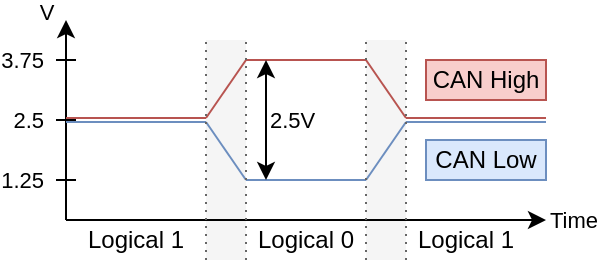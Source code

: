 <mxfile version="28.1.2">
  <diagram name="Page-1" id="Ps_G5mctfiVRrwMJfwCY">
    <mxGraphModel dx="609" dy="386" grid="1" gridSize="10" guides="1" tooltips="1" connect="1" arrows="1" fold="1" page="1" pageScale="1" pageWidth="850" pageHeight="1100" math="0" shadow="0">
      <root>
        <mxCell id="0" />
        <mxCell id="1" parent="0" />
        <mxCell id="pWbaVmhl9ET9ZZC19gLA-33" value="" style="rounded=0;whiteSpace=wrap;html=1;strokeColor=none;fillColor=#f5f5f5;fontColor=#333333;" vertex="1" parent="1">
          <mxGeometry x="430" y="390" width="20" height="110" as="geometry" />
        </mxCell>
        <mxCell id="pWbaVmhl9ET9ZZC19gLA-32" value="" style="rounded=0;whiteSpace=wrap;html=1;strokeColor=none;fillColor=#f5f5f5;fontColor=#333333;" vertex="1" parent="1">
          <mxGeometry x="350" y="390" width="20" height="110" as="geometry" />
        </mxCell>
        <mxCell id="pWbaVmhl9ET9ZZC19gLA-1" value="" style="endArrow=classic;html=1;rounded=0;" edge="1" parent="1">
          <mxGeometry width="50" height="50" relative="1" as="geometry">
            <mxPoint x="280" y="480" as="sourcePoint" />
            <mxPoint x="520" y="480" as="targetPoint" />
          </mxGeometry>
        </mxCell>
        <mxCell id="pWbaVmhl9ET9ZZC19gLA-4" value="Time" style="edgeLabel;html=1;align=left;verticalAlign=middle;resizable=0;points=[];" vertex="1" connectable="0" parent="pWbaVmhl9ET9ZZC19gLA-1">
          <mxGeometry x="0.568" y="2" relative="1" as="geometry">
            <mxPoint x="52" y="2" as="offset" />
          </mxGeometry>
        </mxCell>
        <mxCell id="pWbaVmhl9ET9ZZC19gLA-2" value="" style="endArrow=classic;html=1;rounded=0;jumpStyle=none;" edge="1" parent="1">
          <mxGeometry width="50" height="50" relative="1" as="geometry">
            <mxPoint x="280" y="480" as="sourcePoint" />
            <mxPoint x="280" y="380" as="targetPoint" />
          </mxGeometry>
        </mxCell>
        <mxCell id="pWbaVmhl9ET9ZZC19gLA-3" value="V" style="edgeLabel;html=1;align=center;verticalAlign=middle;resizable=0;points=[];" vertex="1" connectable="0" parent="pWbaVmhl9ET9ZZC19gLA-2">
          <mxGeometry x="0.563" y="-1" relative="1" as="geometry">
            <mxPoint x="-11" y="-26" as="offset" />
          </mxGeometry>
        </mxCell>
        <mxCell id="pWbaVmhl9ET9ZZC19gLA-6" value="3.75" style="endArrow=none;html=1;rounded=0;align=right;" edge="1" parent="1">
          <mxGeometry x="-1" y="-5" width="50" height="50" relative="1" as="geometry">
            <mxPoint x="275" y="400" as="sourcePoint" />
            <mxPoint x="285" y="400" as="targetPoint" />
            <mxPoint x="-5" y="-5" as="offset" />
          </mxGeometry>
        </mxCell>
        <mxCell id="pWbaVmhl9ET9ZZC19gLA-8" value="2.5" style="endArrow=none;html=1;rounded=0;align=right;" edge="1" parent="1">
          <mxGeometry x="-1" y="-5" width="50" height="50" relative="1" as="geometry">
            <mxPoint x="275" y="430" as="sourcePoint" />
            <mxPoint x="285" y="430" as="targetPoint" />
            <Array as="points">
              <mxPoint x="280" y="430" />
            </Array>
            <mxPoint x="-5" y="-5" as="offset" />
          </mxGeometry>
        </mxCell>
        <mxCell id="pWbaVmhl9ET9ZZC19gLA-9" value="1.25" style="endArrow=none;html=1;rounded=0;align=right;" edge="1" parent="1">
          <mxGeometry x="-1" y="-5" width="50" height="50" relative="1" as="geometry">
            <mxPoint x="275" y="460" as="sourcePoint" />
            <mxPoint x="285" y="460" as="targetPoint" />
            <mxPoint x="-5" y="-5" as="offset" />
          </mxGeometry>
        </mxCell>
        <mxCell id="pWbaVmhl9ET9ZZC19gLA-10" value="" style="endArrow=none;html=1;rounded=0;fillColor=#dae8fc;strokeColor=#6c8ebf;" edge="1" parent="1">
          <mxGeometry width="50" height="50" relative="1" as="geometry">
            <mxPoint x="280" y="431" as="sourcePoint" />
            <mxPoint x="350" y="431" as="targetPoint" />
          </mxGeometry>
        </mxCell>
        <mxCell id="pWbaVmhl9ET9ZZC19gLA-11" value="" style="endArrow=none;html=1;rounded=0;fillColor=#dae8fc;strokeColor=#6c8ebf;" edge="1" parent="1">
          <mxGeometry width="50" height="50" relative="1" as="geometry">
            <mxPoint x="350" y="431" as="sourcePoint" />
            <mxPoint x="370" y="460" as="targetPoint" />
          </mxGeometry>
        </mxCell>
        <mxCell id="pWbaVmhl9ET9ZZC19gLA-12" value="" style="endArrow=none;html=1;rounded=0;fillColor=#dae8fc;strokeColor=#6c8ebf;" edge="1" parent="1">
          <mxGeometry width="50" height="50" relative="1" as="geometry">
            <mxPoint x="370" y="460" as="sourcePoint" />
            <mxPoint x="430" y="460" as="targetPoint" />
          </mxGeometry>
        </mxCell>
        <mxCell id="pWbaVmhl9ET9ZZC19gLA-16" value="" style="endArrow=none;html=1;rounded=0;fillColor=#dae8fc;strokeColor=#6c8ebf;" edge="1" parent="1">
          <mxGeometry width="50" height="50" relative="1" as="geometry">
            <mxPoint x="430" y="460" as="sourcePoint" />
            <mxPoint x="450" y="431" as="targetPoint" />
          </mxGeometry>
        </mxCell>
        <mxCell id="pWbaVmhl9ET9ZZC19gLA-17" value="" style="endArrow=none;html=1;rounded=0;fillColor=#dae8fc;strokeColor=#6c8ebf;" edge="1" parent="1">
          <mxGeometry width="50" height="50" relative="1" as="geometry">
            <mxPoint x="450" y="431" as="sourcePoint" />
            <mxPoint x="520" y="431" as="targetPoint" />
          </mxGeometry>
        </mxCell>
        <mxCell id="pWbaVmhl9ET9ZZC19gLA-18" value="" style="endArrow=none;html=1;rounded=0;fillColor=#f8cecc;strokeColor=#b85450;" edge="1" parent="1">
          <mxGeometry width="50" height="50" relative="1" as="geometry">
            <mxPoint x="350" y="429" as="sourcePoint" />
            <mxPoint x="370" y="400" as="targetPoint" />
          </mxGeometry>
        </mxCell>
        <mxCell id="pWbaVmhl9ET9ZZC19gLA-19" value="" style="endArrow=none;html=1;rounded=0;fillColor=#f8cecc;strokeColor=#b85450;" edge="1" parent="1">
          <mxGeometry width="50" height="50" relative="1" as="geometry">
            <mxPoint x="370" y="400" as="sourcePoint" />
            <mxPoint x="430" y="400" as="targetPoint" />
          </mxGeometry>
        </mxCell>
        <mxCell id="pWbaVmhl9ET9ZZC19gLA-20" value="" style="endArrow=none;html=1;rounded=0;fillColor=#f8cecc;strokeColor=#b85450;" edge="1" parent="1">
          <mxGeometry width="50" height="50" relative="1" as="geometry">
            <mxPoint x="430" y="400" as="sourcePoint" />
            <mxPoint x="450" y="429" as="targetPoint" />
          </mxGeometry>
        </mxCell>
        <mxCell id="pWbaVmhl9ET9ZZC19gLA-21" value="" style="endArrow=none;html=1;rounded=0;fillColor=#f8cecc;strokeColor=#b85450;" edge="1" parent="1">
          <mxGeometry width="50" height="50" relative="1" as="geometry">
            <mxPoint x="450" y="429" as="sourcePoint" />
            <mxPoint x="520" y="429" as="targetPoint" />
          </mxGeometry>
        </mxCell>
        <mxCell id="pWbaVmhl9ET9ZZC19gLA-22" value="" style="endArrow=none;html=1;rounded=0;fillColor=#f8cecc;strokeColor=#b85450;" edge="1" parent="1">
          <mxGeometry width="50" height="50" relative="1" as="geometry">
            <mxPoint x="280" y="429" as="sourcePoint" />
            <mxPoint x="350" y="429" as="targetPoint" />
          </mxGeometry>
        </mxCell>
        <mxCell id="pWbaVmhl9ET9ZZC19gLA-24" value="CAN High" style="rounded=0;whiteSpace=wrap;html=1;fillColor=#f8cecc;strokeColor=#b85450;" vertex="1" parent="1">
          <mxGeometry x="460" y="400" width="60" height="20" as="geometry" />
        </mxCell>
        <mxCell id="pWbaVmhl9ET9ZZC19gLA-26" value="CAN Low" style="rounded=0;whiteSpace=wrap;html=1;fillColor=#dae8fc;strokeColor=#6c8ebf;" vertex="1" parent="1">
          <mxGeometry x="460" y="440" width="60" height="20" as="geometry" />
        </mxCell>
        <mxCell id="pWbaVmhl9ET9ZZC19gLA-27" value="2.5V" style="endArrow=classic;startArrow=classic;html=1;rounded=0;align=left;" edge="1" parent="1">
          <mxGeometry width="50" height="50" relative="1" as="geometry">
            <mxPoint x="380" y="460" as="sourcePoint" />
            <mxPoint x="380" y="400" as="targetPoint" />
            <mxPoint as="offset" />
          </mxGeometry>
        </mxCell>
        <mxCell id="pWbaVmhl9ET9ZZC19gLA-28" value="" style="endArrow=none;dashed=1;html=1;dashPattern=1 3;strokeWidth=1;rounded=0;fillColor=#f5f5f5;strokeColor=#666666;" edge="1" parent="1">
          <mxGeometry width="50" height="50" relative="1" as="geometry">
            <mxPoint x="350" y="500" as="sourcePoint" />
            <mxPoint x="350" y="390" as="targetPoint" />
          </mxGeometry>
        </mxCell>
        <mxCell id="pWbaVmhl9ET9ZZC19gLA-29" value="" style="endArrow=none;dashed=1;html=1;dashPattern=1 3;strokeWidth=1;rounded=0;fillColor=#f5f5f5;strokeColor=#666666;" edge="1" parent="1">
          <mxGeometry width="50" height="50" relative="1" as="geometry">
            <mxPoint x="430" y="500" as="sourcePoint" />
            <mxPoint x="430" y="390" as="targetPoint" />
          </mxGeometry>
        </mxCell>
        <mxCell id="pWbaVmhl9ET9ZZC19gLA-30" value="" style="endArrow=none;dashed=1;html=1;dashPattern=1 3;strokeWidth=1;rounded=0;fillColor=#f5f5f5;strokeColor=#666666;" edge="1" parent="1">
          <mxGeometry width="50" height="50" relative="1" as="geometry">
            <mxPoint x="370" y="500" as="sourcePoint" />
            <mxPoint x="370" y="390" as="targetPoint" />
          </mxGeometry>
        </mxCell>
        <mxCell id="pWbaVmhl9ET9ZZC19gLA-31" value="" style="endArrow=none;dashed=1;html=1;dashPattern=1 3;strokeWidth=1;rounded=0;fillColor=#f5f5f5;strokeColor=#666666;" edge="1" parent="1">
          <mxGeometry width="50" height="50" relative="1" as="geometry">
            <mxPoint x="450" y="500" as="sourcePoint" />
            <mxPoint x="450" y="390" as="targetPoint" />
          </mxGeometry>
        </mxCell>
        <mxCell id="pWbaVmhl9ET9ZZC19gLA-34" value="Logical 1" style="text;html=1;align=center;verticalAlign=middle;whiteSpace=wrap;rounded=0;" vertex="1" parent="1">
          <mxGeometry x="280" y="480" width="70" height="20" as="geometry" />
        </mxCell>
        <mxCell id="pWbaVmhl9ET9ZZC19gLA-35" value="Logical 0" style="text;html=1;align=center;verticalAlign=middle;whiteSpace=wrap;rounded=0;" vertex="1" parent="1">
          <mxGeometry x="370" y="480" width="60" height="20" as="geometry" />
        </mxCell>
        <mxCell id="pWbaVmhl9ET9ZZC19gLA-36" value="Logical 1" style="text;html=1;align=center;verticalAlign=middle;whiteSpace=wrap;rounded=0;" vertex="1" parent="1">
          <mxGeometry x="450" y="480" width="60" height="20" as="geometry" />
        </mxCell>
      </root>
    </mxGraphModel>
  </diagram>
</mxfile>
